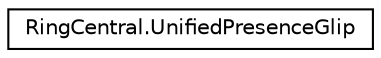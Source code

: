 digraph "Graphical Class Hierarchy"
{
 // LATEX_PDF_SIZE
  edge [fontname="Helvetica",fontsize="10",labelfontname="Helvetica",labelfontsize="10"];
  node [fontname="Helvetica",fontsize="10",shape=record];
  rankdir="LR";
  Node0 [label="RingCentral.UnifiedPresenceGlip",height=0.2,width=0.4,color="black", fillcolor="white", style="filled",URL="$classRingCentral_1_1UnifiedPresenceGlip.html",tooltip="Returned if Glip feature is switched on"];
}
